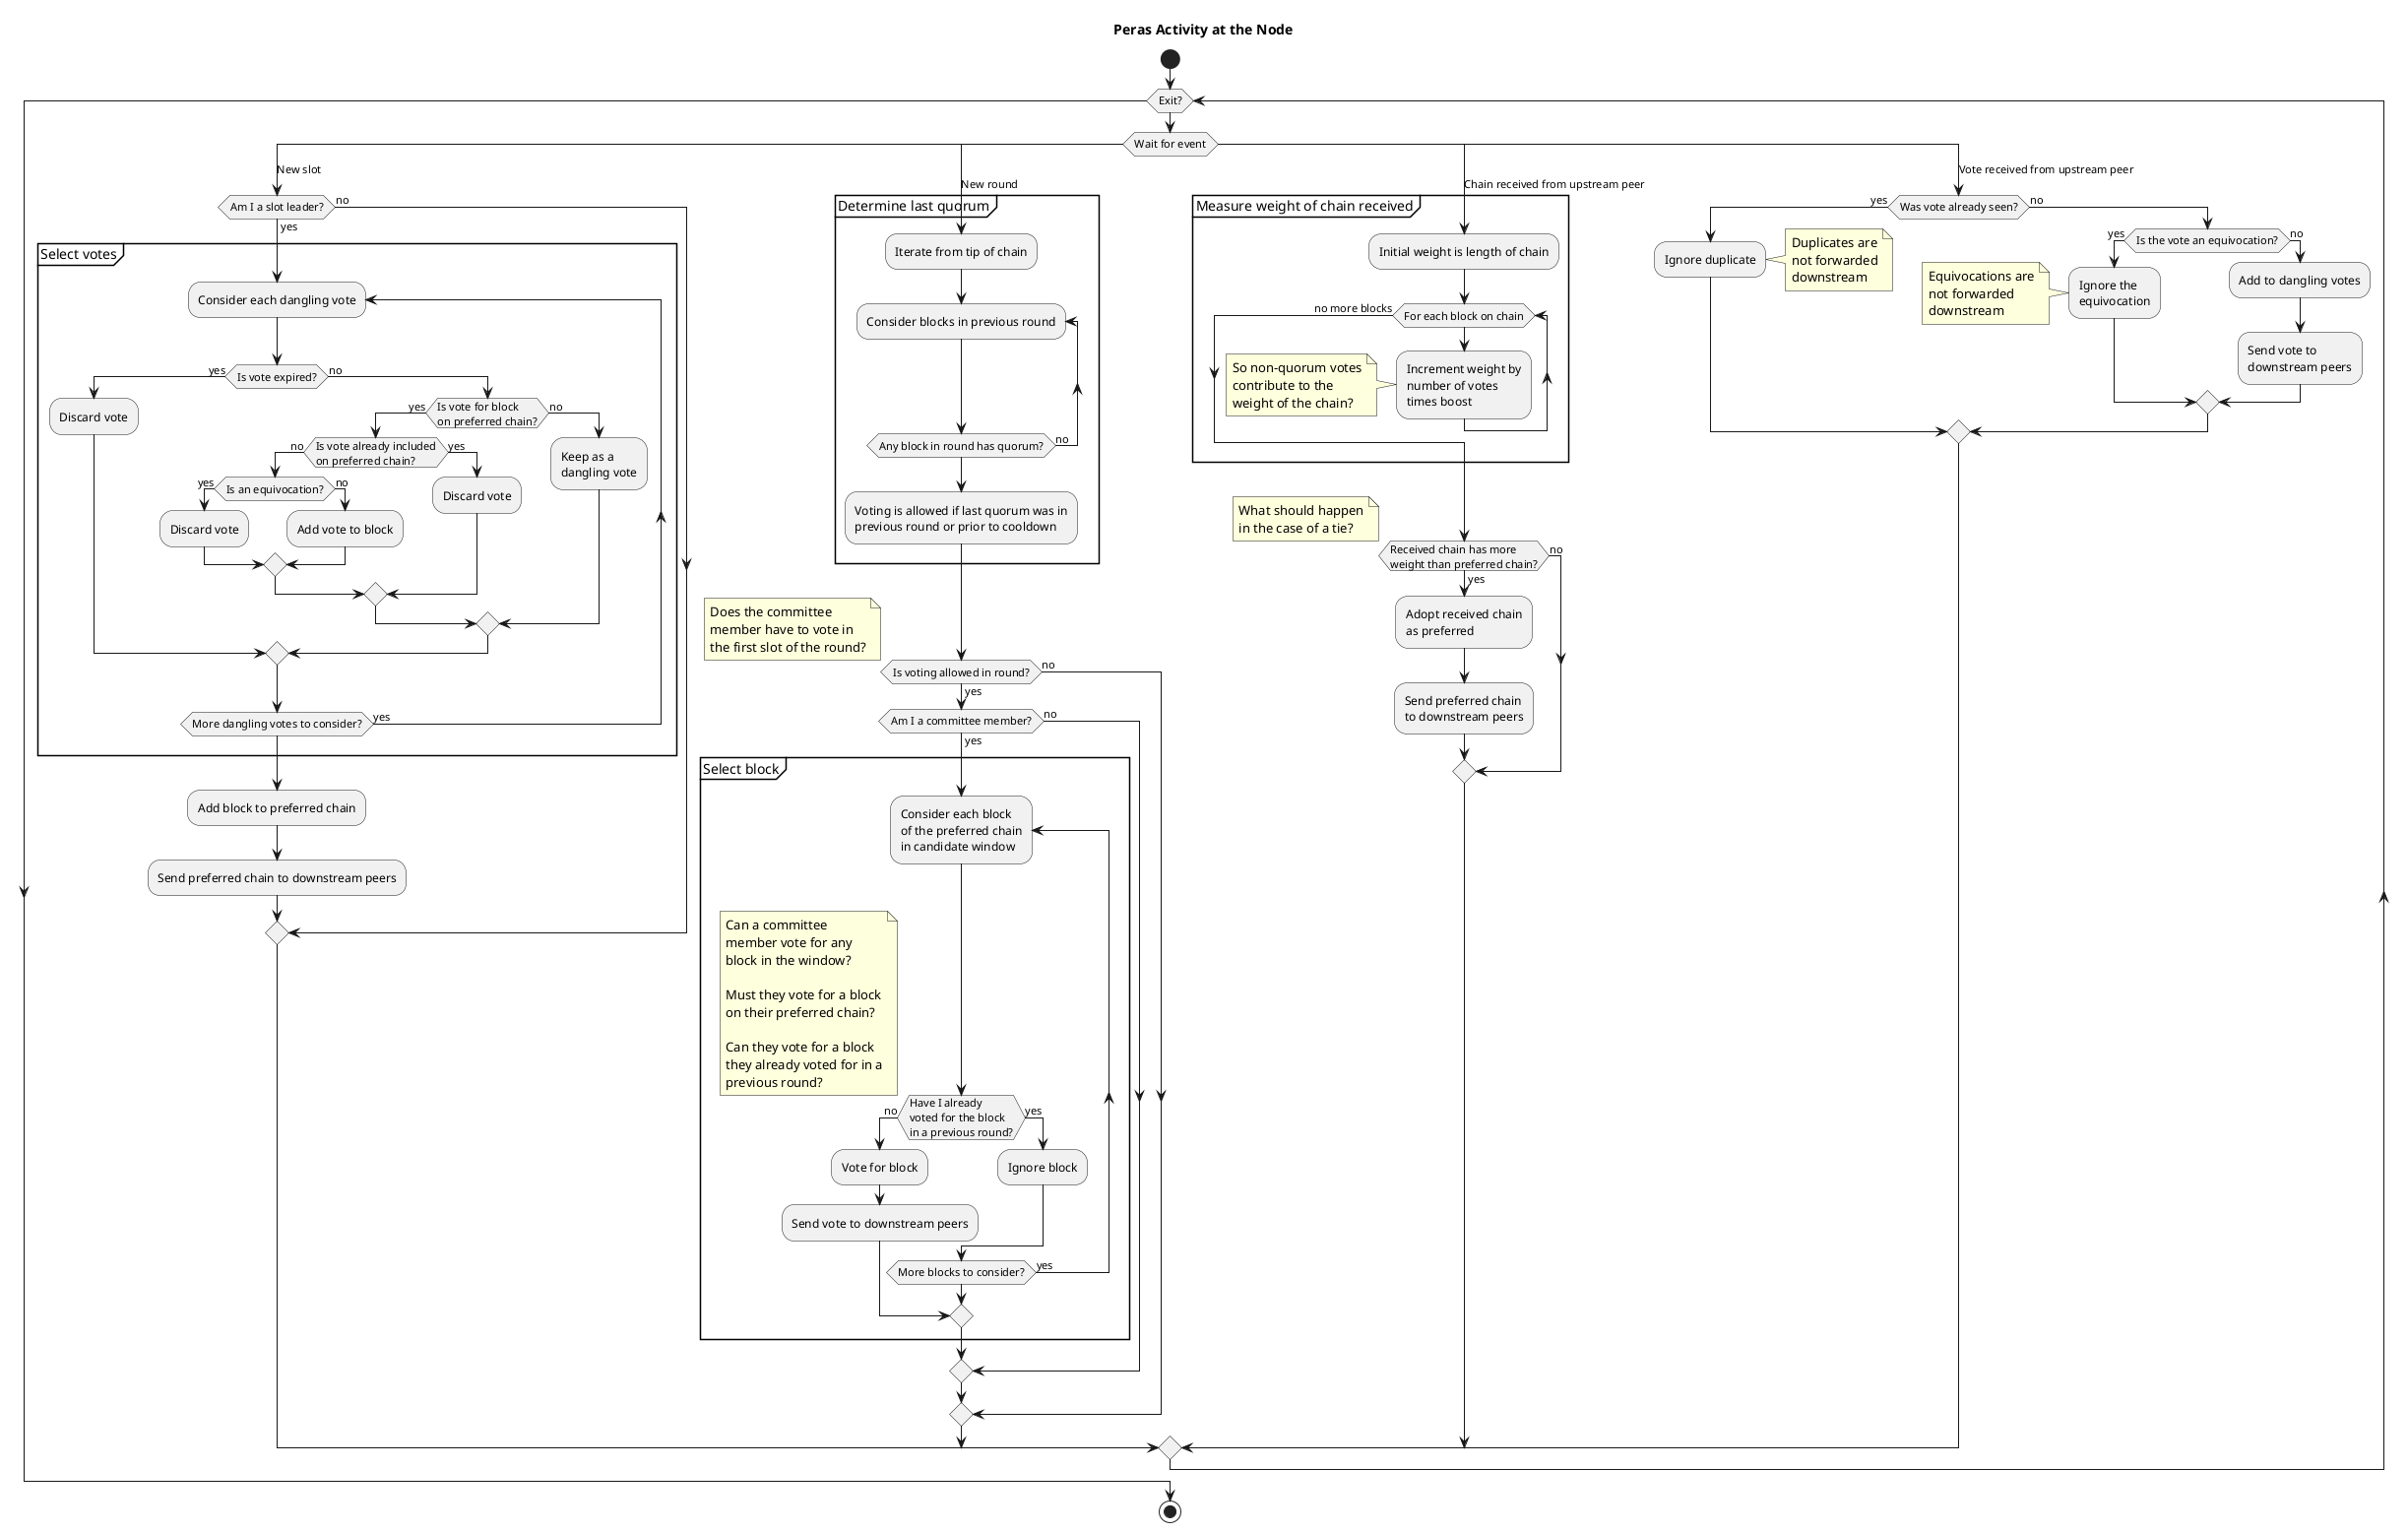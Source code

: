 @startuml
title Peras Activity at the Node
start
while (Exit?)
  switch (Wait for event)
    case (New slot)
      if (Am I a slot leader?) then (yes)
        group Select votes
          repeat :Consider each dangling vote;
            if (Is vote expired?) then (yes)
              :Discard vote;
            else (no)
              if (Is vote for block\non preferred chain?) then (yes)
                if (Is vote already included\non preferred chain?) then (no)
                  if (Is an equivocation?) then (yes)
                    :Discard vote;
                  else (no)
                    :Add vote to block;
                  endif
                else (yes)
                  :Discard vote;
                endif
              else (no)
                :Keep as a\ndangling vote;
              endif
            endif
          repeat while (More dangling votes to consider?) is (yes)
        end group
        :Add block to preferred chain;
        :Send preferred chain to downstream peers;
      else (no)
      endif
    case (New round) 
      group (Determine last quorum)
        :Iterate from tip of chain;
        repeat :Consider blocks in previous round;
        repeat while (Any block in round has quorum?) is (no)
        :Voting is allowed if last quorum was in\nprevious round or prior to cooldown;
      end group
      if (Is voting allowed in round?) then (yes)
        note left:Does the committee\nmember have to vote in\nthe first slot of the round?
        if (Am I a committee member?) then (yes)
          group Select block
            repeat :Consider each block\nof the preferred chain\nin candidate window;
              if (Have I already\nvoted for the block\nin a previous round?) then (no)
                :Vote for block;
                :Send vote to downstream peers;
                break
              else (yes)
                :Ignore block;
              endif
              note left:Can a committee\nmember vote for any\nblock in the window?\n\nMust they vote for a block\non their preferred chain?\n\nCan they vote for a block\nthey already voted for in a\nprevious round?
            repeat while (More blocks to consider?) is (yes)
          end group
        else (no)
        endif
      else (no)
      endif
    case (Chain received from upstream peer)
    group Measure weight of chain received
      :Initial weight is length of chain;
      while (For each block on chain)
        :Increment weight by\nnumber of votes\ntimes boost;
        note left: So non-quorum votes\ncontribute to the\nweight of the chain?
      endWhile (no more blocks)
    end group
    if (Received chain has more\nweight than preferred chain?) then (yes)
      note left:What should happen\nin the case of a tie?
      :Adopt received chain\nas preferred;
      :Send preferred chain\nto downstream peers;
    else (no)
    endif
    case (Vote received from upstream peer)
      if (Was vote already seen?) then (yes)
        :Ignore duplicate;
        note right:Duplicates are\nnot forwarded\ndownstream
      else (no)
        if (Is the vote an equivocation?) then (yes)
          :Ignore the\nequivocation;
          note left:Equivocations are\nnot forwarded\ndownstream
        else (no)
          :Add to dangling votes;
          :Send vote to\ndownstream peers;
        endif
      endif
  endswitch
endWhile
stop
@enduml
